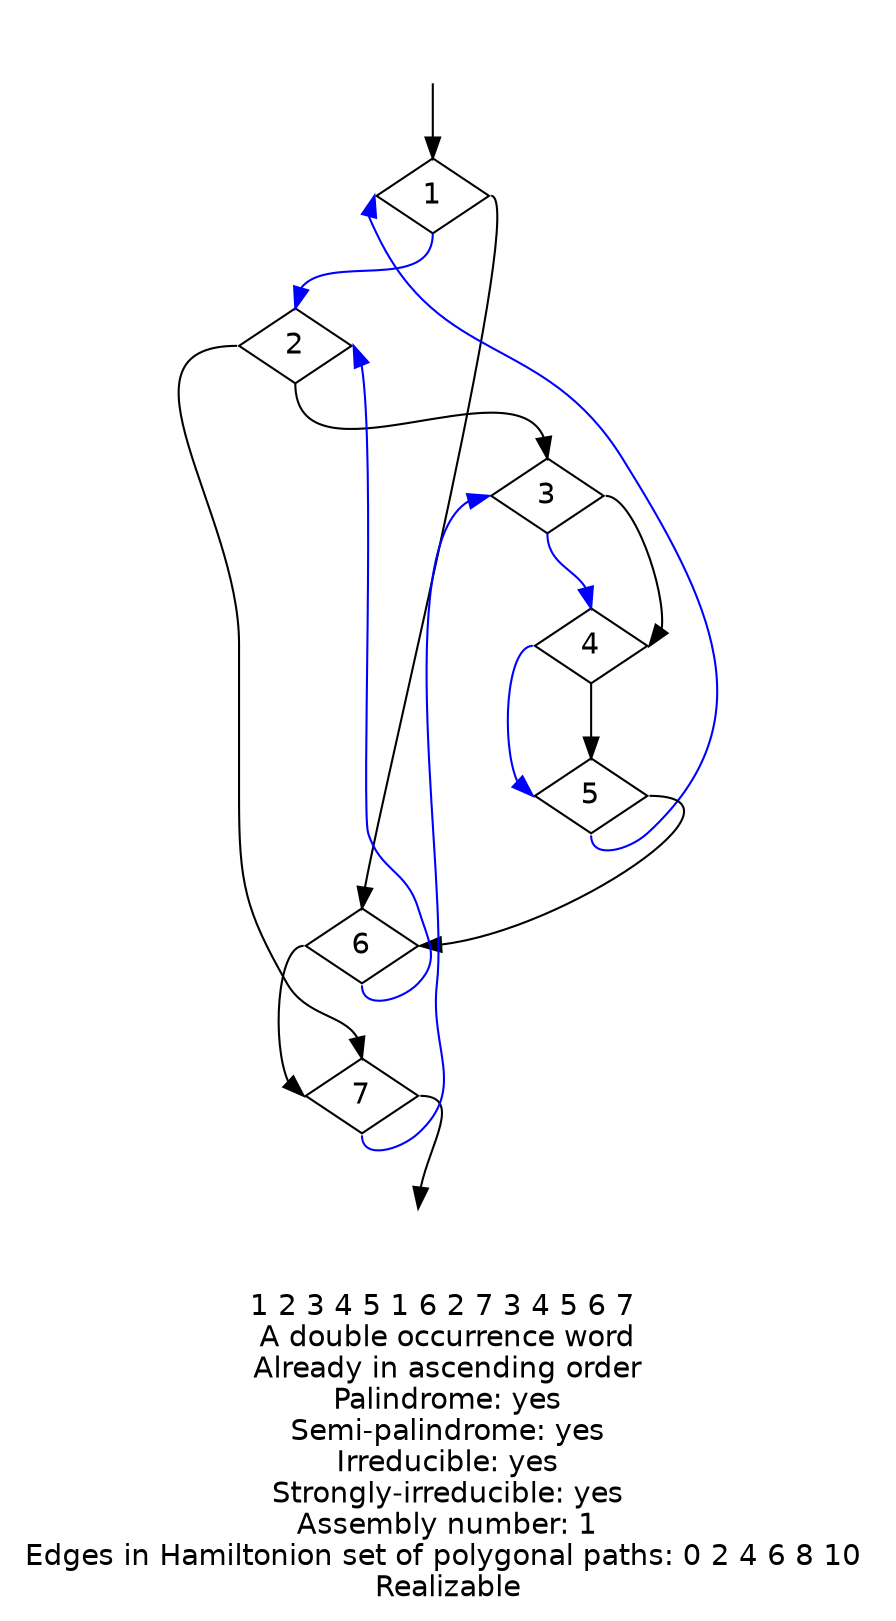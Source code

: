 digraph {
fontname="Helvetica"
node [fontname="Helvetica"]
node [shape=diamond]
label="1 2 3 4 5 1 6 2 7 3 4 5 6 7 \nA double occurrence word\nAlready in ascending order\nPalindrome: yes\nSemi-palindrome: yes\nIrreducible: yes\nStrongly-irreducible: yes\nAssembly number: 1\nEdges in Hamiltonion set of polygonal paths: 0 2 4 6 8 10 \nRealizable\n"
a [style="invis"]
b [style="invis"]
a:s -> 1:n
1:s -> 2:n [color="blue"]
2:s -> 3:n
3:s -> 4:n [color="blue"]
4:s -> 5:n
5:s -> 1:w [color="blue"]
1:e -> 6:n
6:s -> 2:e [color="blue"]
2:w -> 7:n
7:s -> 3:w [color="blue"]
3:e -> 4:e
4:w -> 5:w [color="blue"]
5:e -> 6:e
6:w -> 7:w
7:e -> b:n
}
